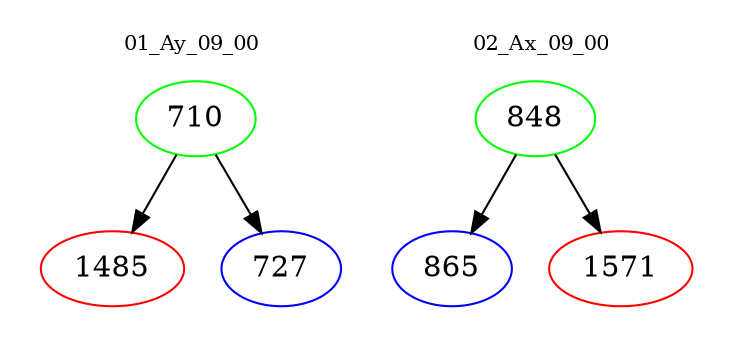 digraph{
subgraph cluster_0 {
color = white
label = "01_Ay_09_00";
fontsize=10;
T0_710 [label="710", color="green"]
T0_710 -> T0_1485 [color="black"]
T0_1485 [label="1485", color="red"]
T0_710 -> T0_727 [color="black"]
T0_727 [label="727", color="blue"]
}
subgraph cluster_1 {
color = white
label = "02_Ax_09_00";
fontsize=10;
T1_848 [label="848", color="green"]
T1_848 -> T1_865 [color="black"]
T1_865 [label="865", color="blue"]
T1_848 -> T1_1571 [color="black"]
T1_1571 [label="1571", color="red"]
}
}
